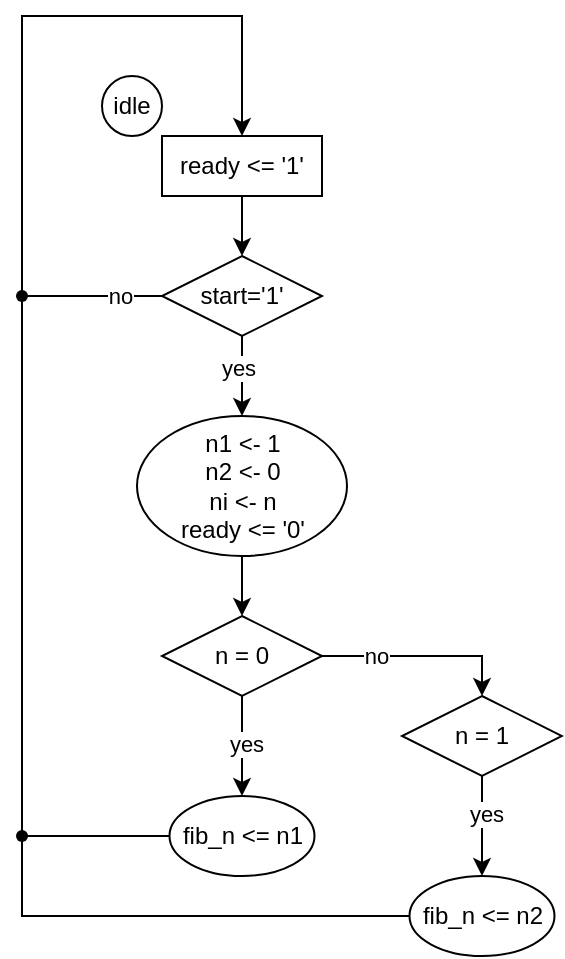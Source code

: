 <mxfile version="24.1.0" type="device">
  <diagram name="第 1 页" id="2_CpTbe3YEEQDSozz7Hz">
    <mxGraphModel dx="842" dy="568" grid="1" gridSize="10" guides="1" tooltips="1" connect="1" arrows="1" fold="1" page="1" pageScale="1" pageWidth="3300" pageHeight="2339" math="0" shadow="0">
      <root>
        <mxCell id="0" />
        <mxCell id="1" parent="0" />
        <mxCell id="LTfVYK72e8TD1yp82YDs-3" value="" style="group" vertex="1" connectable="0" parent="1">
          <mxGeometry x="530" y="260" width="110" height="60" as="geometry" />
        </mxCell>
        <mxCell id="LTfVYK72e8TD1yp82YDs-1" value="ready &amp;lt;= &#39;1&#39;" style="rounded=0;whiteSpace=wrap;html=1;movable=1;resizable=1;rotatable=1;deletable=1;editable=1;locked=0;connectable=1;" vertex="1" parent="LTfVYK72e8TD1yp82YDs-3">
          <mxGeometry x="30" y="30" width="80" height="30" as="geometry" />
        </mxCell>
        <mxCell id="LTfVYK72e8TD1yp82YDs-2" value="idle" style="ellipse;whiteSpace=wrap;html=1;aspect=fixed;movable=1;resizable=1;rotatable=1;deletable=1;editable=1;locked=0;connectable=1;" vertex="1" parent="LTfVYK72e8TD1yp82YDs-3">
          <mxGeometry width="30" height="30" as="geometry" />
        </mxCell>
        <mxCell id="LTfVYK72e8TD1yp82YDs-7" value="" style="edgeStyle=orthogonalEdgeStyle;rounded=0;orthogonalLoop=1;jettySize=auto;html=1;" edge="1" parent="1" source="LTfVYK72e8TD1yp82YDs-4" target="LTfVYK72e8TD1yp82YDs-6">
          <mxGeometry relative="1" as="geometry" />
        </mxCell>
        <mxCell id="LTfVYK72e8TD1yp82YDs-8" value="yes" style="edgeLabel;html=1;align=center;verticalAlign=middle;resizable=0;points=[];" vertex="1" connectable="0" parent="LTfVYK72e8TD1yp82YDs-7">
          <mxGeometry x="-0.223" y="-2" relative="1" as="geometry">
            <mxPoint as="offset" />
          </mxGeometry>
        </mxCell>
        <mxCell id="LTfVYK72e8TD1yp82YDs-11" style="edgeStyle=orthogonalEdgeStyle;rounded=0;orthogonalLoop=1;jettySize=auto;html=1;exitX=0;exitY=0.5;exitDx=0;exitDy=0;entryX=0.5;entryY=0;entryDx=0;entryDy=0;" edge="1" parent="1" source="LTfVYK72e8TD1yp82YDs-4" target="LTfVYK72e8TD1yp82YDs-1">
          <mxGeometry relative="1" as="geometry">
            <Array as="points">
              <mxPoint x="490" y="370" />
              <mxPoint x="490" y="230" />
              <mxPoint x="600" y="230" />
            </Array>
          </mxGeometry>
        </mxCell>
        <mxCell id="LTfVYK72e8TD1yp82YDs-12" value="no" style="edgeLabel;html=1;align=center;verticalAlign=middle;resizable=0;points=[];" vertex="1" connectable="0" parent="LTfVYK72e8TD1yp82YDs-11">
          <mxGeometry x="-0.889" relative="1" as="geometry">
            <mxPoint as="offset" />
          </mxGeometry>
        </mxCell>
        <mxCell id="LTfVYK72e8TD1yp82YDs-4" value="start=&#39;1&#39;" style="rhombus;whiteSpace=wrap;html=1;" vertex="1" parent="1">
          <mxGeometry x="560" y="350" width="80" height="40" as="geometry" />
        </mxCell>
        <mxCell id="LTfVYK72e8TD1yp82YDs-5" value="" style="edgeStyle=orthogonalEdgeStyle;rounded=0;orthogonalLoop=1;jettySize=auto;html=1;" edge="1" parent="1" source="LTfVYK72e8TD1yp82YDs-1" target="LTfVYK72e8TD1yp82YDs-4">
          <mxGeometry relative="1" as="geometry" />
        </mxCell>
        <mxCell id="LTfVYK72e8TD1yp82YDs-14" value="" style="edgeStyle=orthogonalEdgeStyle;rounded=0;orthogonalLoop=1;jettySize=auto;html=1;" edge="1" parent="1" source="LTfVYK72e8TD1yp82YDs-6" target="LTfVYK72e8TD1yp82YDs-13">
          <mxGeometry relative="1" as="geometry" />
        </mxCell>
        <mxCell id="LTfVYK72e8TD1yp82YDs-6" value="n1 &amp;lt;- 1&lt;div&gt;n2 &amp;lt;- 0&lt;/div&gt;&lt;div&gt;ni &amp;lt;- n&lt;/div&gt;&lt;div&gt;ready &amp;lt;= &#39;0&#39;&lt;/div&gt;" style="ellipse;whiteSpace=wrap;html=1;" vertex="1" parent="1">
          <mxGeometry x="547.5" y="430" width="105" height="70" as="geometry" />
        </mxCell>
        <mxCell id="LTfVYK72e8TD1yp82YDs-16" style="edgeStyle=orthogonalEdgeStyle;rounded=0;orthogonalLoop=1;jettySize=auto;html=1;exitX=1;exitY=0.5;exitDx=0;exitDy=0;entryX=0.5;entryY=0;entryDx=0;entryDy=0;" edge="1" parent="1" source="LTfVYK72e8TD1yp82YDs-13" target="LTfVYK72e8TD1yp82YDs-15">
          <mxGeometry relative="1" as="geometry" />
        </mxCell>
        <mxCell id="LTfVYK72e8TD1yp82YDs-21" value="no" style="edgeLabel;html=1;align=center;verticalAlign=middle;resizable=0;points=[];" vertex="1" connectable="0" parent="LTfVYK72e8TD1yp82YDs-16">
          <mxGeometry x="-0.472" relative="1" as="geometry">
            <mxPoint as="offset" />
          </mxGeometry>
        </mxCell>
        <mxCell id="LTfVYK72e8TD1yp82YDs-19" value="" style="edgeStyle=orthogonalEdgeStyle;rounded=0;orthogonalLoop=1;jettySize=auto;html=1;" edge="1" parent="1" source="LTfVYK72e8TD1yp82YDs-13" target="LTfVYK72e8TD1yp82YDs-17">
          <mxGeometry relative="1" as="geometry" />
        </mxCell>
        <mxCell id="LTfVYK72e8TD1yp82YDs-22" value="yes" style="edgeLabel;html=1;align=center;verticalAlign=middle;resizable=0;points=[];" vertex="1" connectable="0" parent="LTfVYK72e8TD1yp82YDs-19">
          <mxGeometry x="-0.064" y="2" relative="1" as="geometry">
            <mxPoint as="offset" />
          </mxGeometry>
        </mxCell>
        <mxCell id="LTfVYK72e8TD1yp82YDs-13" value="n = 0" style="rhombus;whiteSpace=wrap;html=1;" vertex="1" parent="1">
          <mxGeometry x="560" y="530" width="80" height="40" as="geometry" />
        </mxCell>
        <mxCell id="LTfVYK72e8TD1yp82YDs-20" value="" style="edgeStyle=orthogonalEdgeStyle;rounded=0;orthogonalLoop=1;jettySize=auto;html=1;" edge="1" parent="1" source="LTfVYK72e8TD1yp82YDs-15" target="LTfVYK72e8TD1yp82YDs-18">
          <mxGeometry relative="1" as="geometry" />
        </mxCell>
        <mxCell id="LTfVYK72e8TD1yp82YDs-23" value="yes" style="edgeLabel;html=1;align=center;verticalAlign=middle;resizable=0;points=[];" vertex="1" connectable="0" parent="LTfVYK72e8TD1yp82YDs-20">
          <mxGeometry x="-0.269" y="2" relative="1" as="geometry">
            <mxPoint as="offset" />
          </mxGeometry>
        </mxCell>
        <mxCell id="LTfVYK72e8TD1yp82YDs-15" value="n = 1" style="rhombus;whiteSpace=wrap;html=1;" vertex="1" parent="1">
          <mxGeometry x="680" y="570" width="80" height="40" as="geometry" />
        </mxCell>
        <mxCell id="LTfVYK72e8TD1yp82YDs-17" value="fib_n &amp;lt;= n1" style="ellipse;whiteSpace=wrap;html=1;" vertex="1" parent="1">
          <mxGeometry x="563.75" y="620" width="72.5" height="40" as="geometry" />
        </mxCell>
        <mxCell id="LTfVYK72e8TD1yp82YDs-32" style="edgeStyle=orthogonalEdgeStyle;rounded=0;orthogonalLoop=1;jettySize=auto;html=1;endArrow=none;endFill=0;" edge="1" parent="1" source="LTfVYK72e8TD1yp82YDs-18" target="LTfVYK72e8TD1yp82YDs-30">
          <mxGeometry relative="1" as="geometry" />
        </mxCell>
        <mxCell id="LTfVYK72e8TD1yp82YDs-18" value="fib_n &amp;lt;= n2" style="ellipse;whiteSpace=wrap;html=1;" vertex="1" parent="1">
          <mxGeometry x="683.75" y="660" width="72.5" height="40" as="geometry" />
        </mxCell>
        <mxCell id="LTfVYK72e8TD1yp82YDs-26" value="" style="shape=waypoint;sketch=0;size=6;pointerEvents=1;points=[];fillColor=none;resizable=0;rotatable=0;perimeter=centerPerimeter;snapToPoint=1;" vertex="1" parent="1">
          <mxGeometry x="480" y="360" width="20" height="20" as="geometry" />
        </mxCell>
        <mxCell id="LTfVYK72e8TD1yp82YDs-29" style="edgeStyle=orthogonalEdgeStyle;rounded=0;orthogonalLoop=1;jettySize=auto;html=1;exitDx=0;exitDy=0;entryX=0.797;entryY=0.968;entryDx=0;entryDy=0;entryPerimeter=0;endArrow=none;endFill=0;" edge="1" parent="1" source="LTfVYK72e8TD1yp82YDs-30" target="LTfVYK72e8TD1yp82YDs-26">
          <mxGeometry relative="1" as="geometry" />
        </mxCell>
        <mxCell id="LTfVYK72e8TD1yp82YDs-31" value="" style="edgeStyle=orthogonalEdgeStyle;rounded=0;orthogonalLoop=1;jettySize=auto;html=1;exitX=0;exitY=0.5;exitDx=0;exitDy=0;entryDx=0;entryDy=0;entryPerimeter=0;endArrow=none;endFill=0;" edge="1" parent="1" source="LTfVYK72e8TD1yp82YDs-17" target="LTfVYK72e8TD1yp82YDs-30">
          <mxGeometry relative="1" as="geometry">
            <mxPoint x="564" y="640" as="sourcePoint" />
            <mxPoint x="490" y="370" as="targetPoint" />
          </mxGeometry>
        </mxCell>
        <mxCell id="LTfVYK72e8TD1yp82YDs-30" value="" style="shape=waypoint;sketch=0;size=6;pointerEvents=1;points=[];fillColor=none;resizable=0;rotatable=0;perimeter=centerPerimeter;snapToPoint=1;" vertex="1" parent="1">
          <mxGeometry x="480" y="630" width="20" height="20" as="geometry" />
        </mxCell>
      </root>
    </mxGraphModel>
  </diagram>
</mxfile>

